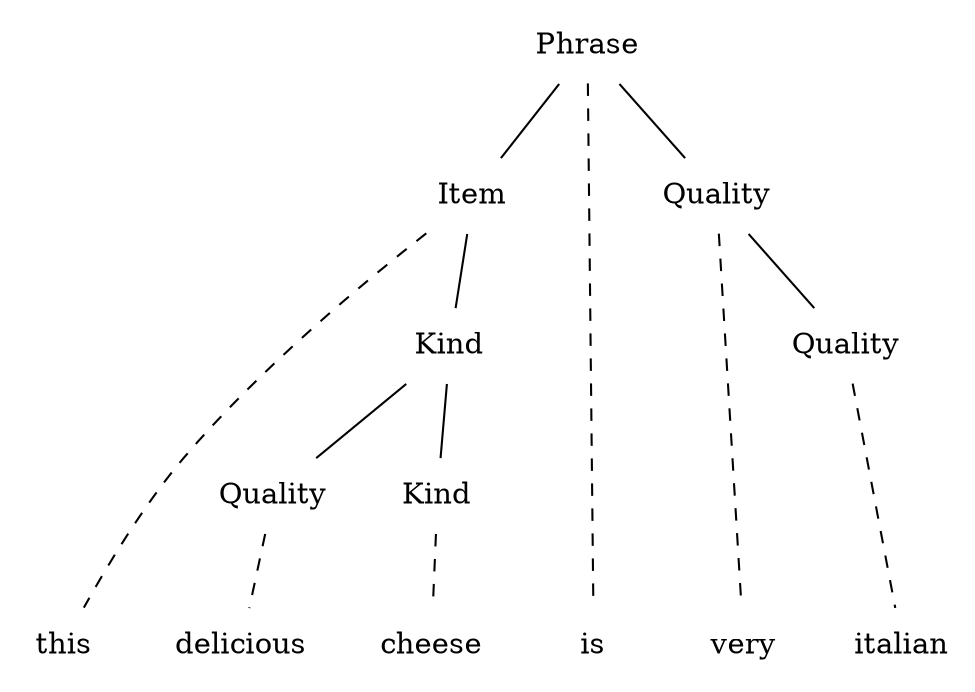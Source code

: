 graph {
edge[style="solid"]; node[shape="plaintext"]; 
subgraph {rank=same;
  n6[label="Phrase"]; 
}
 
subgraph {rank=same;
  n3[label="Item"]; 
  n5[label="Quality"]; 
  edge[style="invis"]; 
  n3  --  n5 ;
}
n6 -- n3;
n6 -- n5;
 
subgraph {rank=same;
  n2[label="Kind"]; 
  n4[label="Quality"]; 
  edge[style="invis"]; 
  n2  --  n4 ;
}
n3 -- n2;
n5 -- n4;
 
subgraph {rank=same;
  n0[label="Quality"]; 
  n1[label="Kind"]; 
  edge[style="invis"]; 
  n0  --  n1 ;
}
n2 -- n0;
n2 -- n1;
 
edge[style="dashed"]; node[shape="plaintext"]; 
subgraph {rank=same;
  n100000[label="this"]; 
  n100001[label="delicious"]; 
  n100002[label="cheese"]; 
  n100003[label="is"]; 
  n100004[label="very"]; 
  n100005[label="italian"]; 
  edge[style="invis"]; 
  n100000  --  n100001  --  n100002  --  n100003  --  n100004  --  n100005 ;
}
n3 -- n100000;
n0 -- n100001;
n1 -- n100002;
n6 -- n100003;
n5 -- n100004;
n4 -- n100005;
 
}